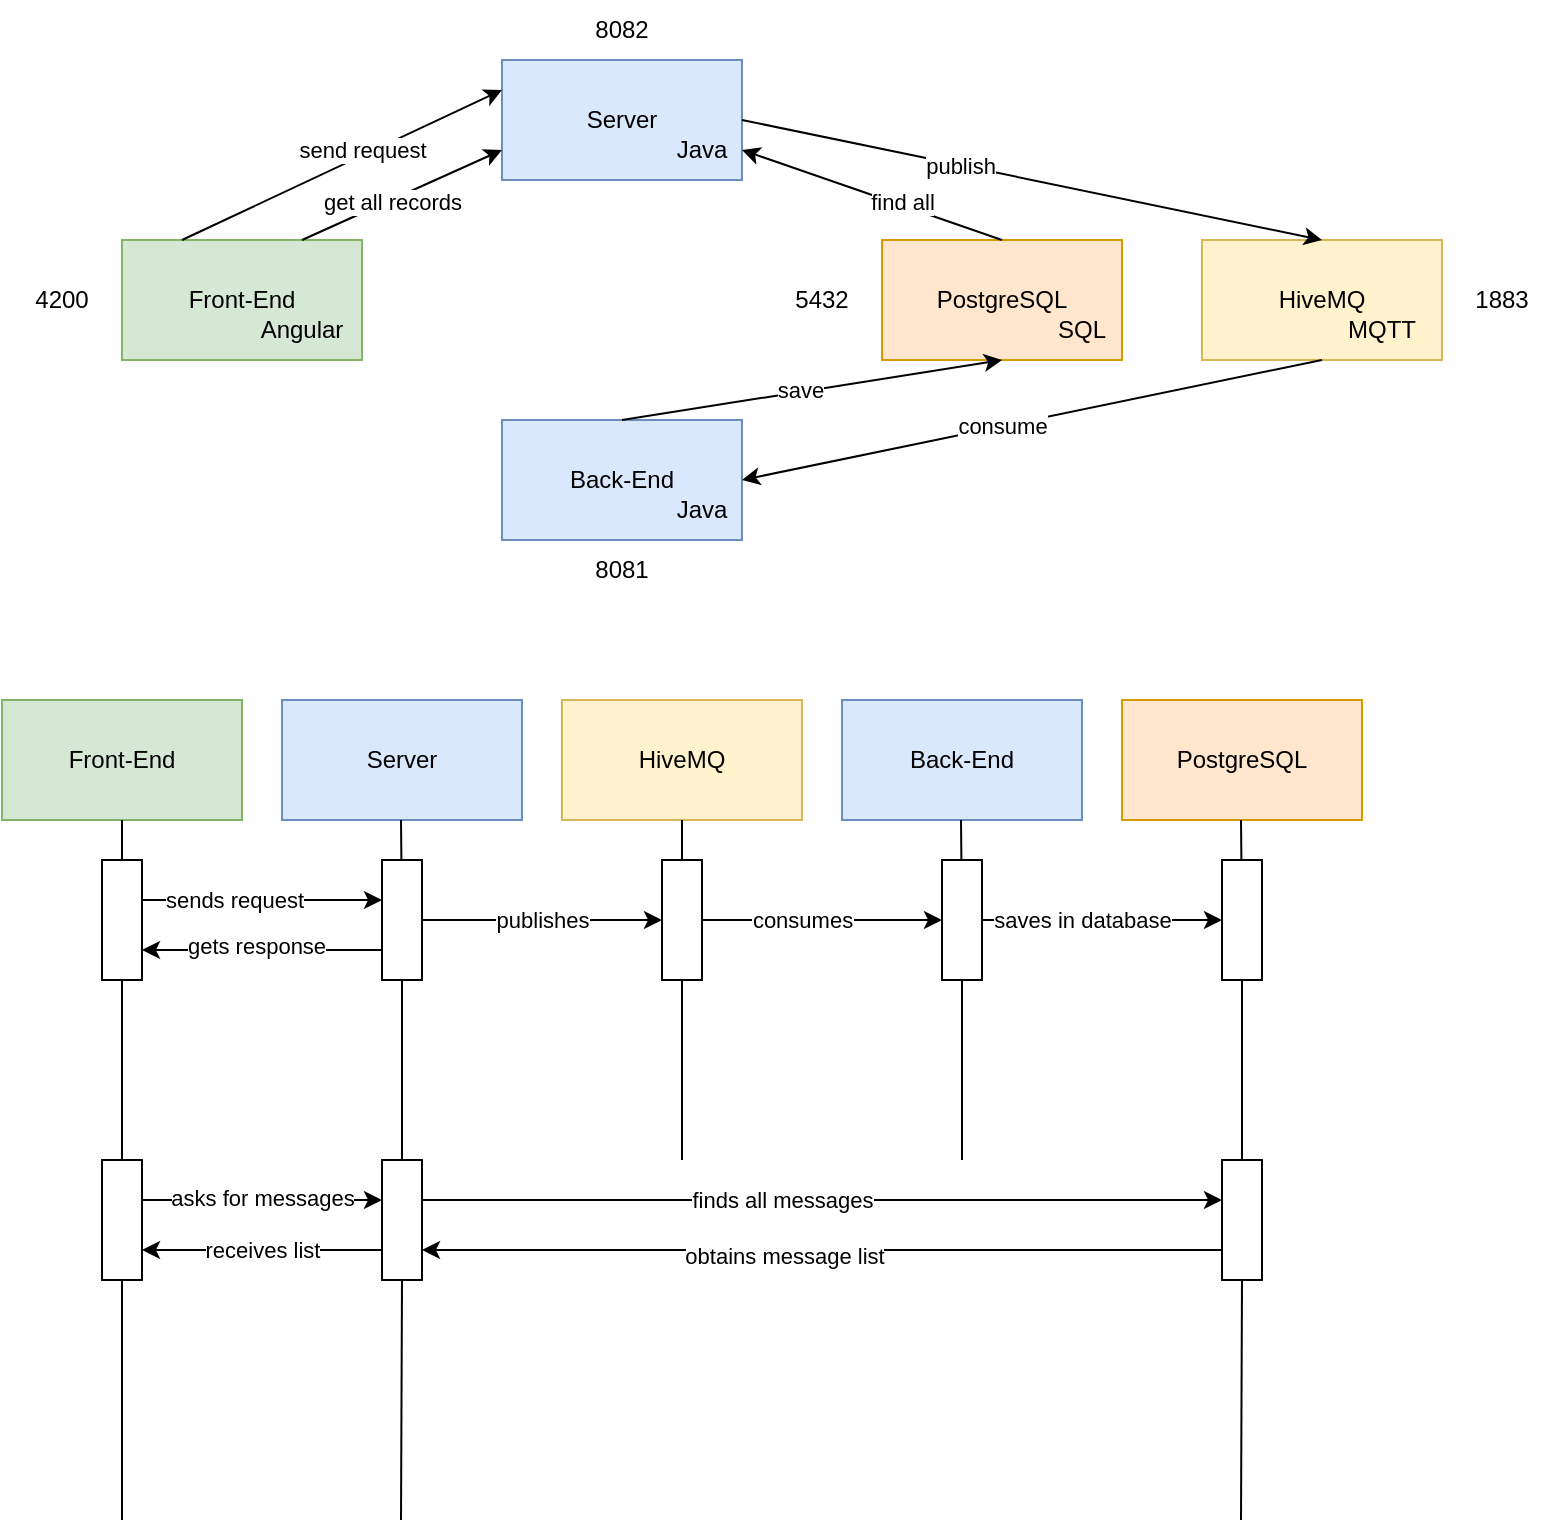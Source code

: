 <mxfile version="23.1.2" type="device">
  <diagram name="Page-1" id="ejfGVUu15t11bRT83_Zl">
    <mxGraphModel dx="1050" dy="530" grid="1" gridSize="10" guides="1" tooltips="1" connect="1" arrows="1" fold="1" page="1" pageScale="1" pageWidth="850" pageHeight="1100" math="0" shadow="0">
      <root>
        <mxCell id="0" />
        <mxCell id="1" parent="0" />
        <mxCell id="SExq5h3y6duk-R8O0aLt-13" value="" style="rounded=0;whiteSpace=wrap;html=1;fillColor=#fff2cc;strokeColor=#d6b656;" parent="1" vertex="1">
          <mxGeometry x="640" y="210" width="120" height="60" as="geometry" />
        </mxCell>
        <mxCell id="SExq5h3y6duk-R8O0aLt-1" value="" style="rounded=0;whiteSpace=wrap;html=1;fillColor=#d5e8d4;strokeColor=#82b366;" parent="1" vertex="1">
          <mxGeometry x="100" y="210" width="120" height="60" as="geometry" />
        </mxCell>
        <mxCell id="SExq5h3y6duk-R8O0aLt-2" value="" style="rounded=0;whiteSpace=wrap;html=1;fillColor=#dae8fc;strokeColor=#6c8ebf;" parent="1" vertex="1">
          <mxGeometry x="290" y="120" width="120" height="60" as="geometry" />
        </mxCell>
        <mxCell id="SExq5h3y6duk-R8O0aLt-3" value="" style="rounded=0;whiteSpace=wrap;html=1;fillColor=#dae8fc;strokeColor=#6c8ebf;" parent="1" vertex="1">
          <mxGeometry x="290" y="300" width="120" height="60" as="geometry" />
        </mxCell>
        <mxCell id="SExq5h3y6duk-R8O0aLt-4" value="Front-End" style="text;html=1;strokeColor=none;fillColor=none;align=center;verticalAlign=middle;whiteSpace=wrap;rounded=0;" parent="1" vertex="1">
          <mxGeometry x="130" y="225" width="60" height="30" as="geometry" />
        </mxCell>
        <mxCell id="SExq5h3y6duk-R8O0aLt-5" value="Server" style="text;html=1;strokeColor=none;fillColor=none;align=center;verticalAlign=middle;whiteSpace=wrap;rounded=0;" parent="1" vertex="1">
          <mxGeometry x="320" y="135" width="60" height="30" as="geometry" />
        </mxCell>
        <mxCell id="SExq5h3y6duk-R8O0aLt-6" value="Back-End" style="text;html=1;strokeColor=none;fillColor=none;align=center;verticalAlign=middle;whiteSpace=wrap;rounded=0;" parent="1" vertex="1">
          <mxGeometry x="320" y="315" width="60" height="30" as="geometry" />
        </mxCell>
        <mxCell id="SExq5h3y6duk-R8O0aLt-7" value="" style="rounded=0;whiteSpace=wrap;html=1;fillColor=#ffe6cc;strokeColor=#d79b00;" parent="1" vertex="1">
          <mxGeometry x="480" y="210" width="120" height="60" as="geometry" />
        </mxCell>
        <mxCell id="SExq5h3y6duk-R8O0aLt-8" value="HiveMQ" style="text;html=1;strokeColor=none;fillColor=none;align=center;verticalAlign=middle;whiteSpace=wrap;rounded=0;" parent="1" vertex="1">
          <mxGeometry x="670" y="225" width="60" height="30" as="geometry" />
        </mxCell>
        <mxCell id="SExq5h3y6duk-R8O0aLt-9" value="" style="endArrow=classic;html=1;rounded=0;exitX=0.25;exitY=0;exitDx=0;exitDy=0;entryX=0;entryY=0.25;entryDx=0;entryDy=0;" parent="1" source="SExq5h3y6duk-R8O0aLt-1" target="SExq5h3y6duk-R8O0aLt-2" edge="1">
          <mxGeometry width="50" height="50" relative="1" as="geometry">
            <mxPoint x="400" y="330" as="sourcePoint" />
            <mxPoint x="450" y="280" as="targetPoint" />
          </mxGeometry>
        </mxCell>
        <mxCell id="SExq5h3y6duk-R8O0aLt-21" value="send request" style="edgeLabel;html=1;align=center;verticalAlign=middle;resizable=0;points=[];" parent="SExq5h3y6duk-R8O0aLt-9" vertex="1" connectable="0">
          <mxGeometry x="-0.062" y="-2" relative="1" as="geometry">
            <mxPoint x="14" y="-12" as="offset" />
          </mxGeometry>
        </mxCell>
        <mxCell id="SExq5h3y6duk-R8O0aLt-10" value="" style="endArrow=classic;html=1;rounded=0;exitX=0.75;exitY=0;exitDx=0;exitDy=0;entryX=0;entryY=0.75;entryDx=0;entryDy=0;" parent="1" source="SExq5h3y6duk-R8O0aLt-1" target="SExq5h3y6duk-R8O0aLt-2" edge="1">
          <mxGeometry width="50" height="50" relative="1" as="geometry">
            <mxPoint x="400" y="330" as="sourcePoint" />
            <mxPoint x="450" y="280" as="targetPoint" />
          </mxGeometry>
        </mxCell>
        <mxCell id="SExq5h3y6duk-R8O0aLt-23" value="get all records" style="edgeLabel;html=1;align=center;verticalAlign=middle;resizable=0;points=[];" parent="SExq5h3y6duk-R8O0aLt-10" vertex="1" connectable="0">
          <mxGeometry x="-0.105" y="-1" relative="1" as="geometry">
            <mxPoint as="offset" />
          </mxGeometry>
        </mxCell>
        <mxCell id="SExq5h3y6duk-R8O0aLt-11" value="" style="endArrow=classic;html=1;rounded=0;exitX=1;exitY=0.5;exitDx=0;exitDy=0;entryX=0.5;entryY=0;entryDx=0;entryDy=0;" parent="1" source="SExq5h3y6duk-R8O0aLt-2" target="SExq5h3y6duk-R8O0aLt-13" edge="1">
          <mxGeometry width="50" height="50" relative="1" as="geometry">
            <mxPoint x="400" y="330" as="sourcePoint" />
            <mxPoint x="690" y="210" as="targetPoint" />
          </mxGeometry>
        </mxCell>
        <mxCell id="SExq5h3y6duk-R8O0aLt-24" value="publish" style="edgeLabel;html=1;align=center;verticalAlign=middle;resizable=0;points=[];" parent="SExq5h3y6duk-R8O0aLt-11" vertex="1" connectable="0">
          <mxGeometry x="-0.249" relative="1" as="geometry">
            <mxPoint as="offset" />
          </mxGeometry>
        </mxCell>
        <mxCell id="SExq5h3y6duk-R8O0aLt-12" value="" style="endArrow=classic;html=1;rounded=0;exitX=0.5;exitY=1;exitDx=0;exitDy=0;entryX=1;entryY=0.5;entryDx=0;entryDy=0;" parent="1" source="SExq5h3y6duk-R8O0aLt-13" target="SExq5h3y6duk-R8O0aLt-3" edge="1">
          <mxGeometry width="50" height="50" relative="1" as="geometry">
            <mxPoint x="400" y="330" as="sourcePoint" />
            <mxPoint x="540" y="390" as="targetPoint" />
          </mxGeometry>
        </mxCell>
        <mxCell id="SExq5h3y6duk-R8O0aLt-25" value="consume" style="edgeLabel;html=1;align=center;verticalAlign=middle;resizable=0;points=[];" parent="SExq5h3y6duk-R8O0aLt-12" vertex="1" connectable="0">
          <mxGeometry x="0.104" y="-1" relative="1" as="geometry">
            <mxPoint y="1" as="offset" />
          </mxGeometry>
        </mxCell>
        <mxCell id="SExq5h3y6duk-R8O0aLt-14" value="PostgreSQL" style="text;html=1;strokeColor=none;fillColor=none;align=center;verticalAlign=middle;whiteSpace=wrap;rounded=0;" parent="1" vertex="1">
          <mxGeometry x="510" y="225" width="60" height="30" as="geometry" />
        </mxCell>
        <mxCell id="SExq5h3y6duk-R8O0aLt-15" value="" style="endArrow=classic;html=1;rounded=0;exitX=0.5;exitY=0;exitDx=0;exitDy=0;entryX=0.5;entryY=1;entryDx=0;entryDy=0;" parent="1" source="SExq5h3y6duk-R8O0aLt-3" target="SExq5h3y6duk-R8O0aLt-7" edge="1">
          <mxGeometry width="50" height="50" relative="1" as="geometry">
            <mxPoint x="400" y="330" as="sourcePoint" />
            <mxPoint x="450" y="280" as="targetPoint" />
          </mxGeometry>
        </mxCell>
        <mxCell id="SExq5h3y6duk-R8O0aLt-18" value="save" style="edgeLabel;html=1;align=center;verticalAlign=middle;resizable=0;points=[];" parent="SExq5h3y6duk-R8O0aLt-15" vertex="1" connectable="0">
          <mxGeometry x="-0.063" y="1" relative="1" as="geometry">
            <mxPoint as="offset" />
          </mxGeometry>
        </mxCell>
        <mxCell id="SExq5h3y6duk-R8O0aLt-16" value="" style="endArrow=classic;html=1;rounded=0;exitX=0.5;exitY=0;exitDx=0;exitDy=0;entryX=1;entryY=0.75;entryDx=0;entryDy=0;" parent="1" source="SExq5h3y6duk-R8O0aLt-7" target="SExq5h3y6duk-R8O0aLt-2" edge="1">
          <mxGeometry width="50" height="50" relative="1" as="geometry">
            <mxPoint x="400" y="330" as="sourcePoint" />
            <mxPoint x="450" y="280" as="targetPoint" />
          </mxGeometry>
        </mxCell>
        <mxCell id="SExq5h3y6duk-R8O0aLt-17" value="find all" style="edgeLabel;html=1;align=center;verticalAlign=middle;resizable=0;points=[];" parent="SExq5h3y6duk-R8O0aLt-16" vertex="1" connectable="0">
          <mxGeometry x="-0.218" y="-2" relative="1" as="geometry">
            <mxPoint as="offset" />
          </mxGeometry>
        </mxCell>
        <mxCell id="SExq5h3y6duk-R8O0aLt-26" value="Java" style="text;html=1;strokeColor=none;fillColor=none;align=center;verticalAlign=middle;whiteSpace=wrap;rounded=0;" parent="1" vertex="1">
          <mxGeometry x="360" y="150" width="60" height="30" as="geometry" />
        </mxCell>
        <mxCell id="SExq5h3y6duk-R8O0aLt-27" value="Java" style="text;html=1;strokeColor=none;fillColor=none;align=center;verticalAlign=middle;whiteSpace=wrap;rounded=0;" parent="1" vertex="1">
          <mxGeometry x="360" y="330" width="60" height="30" as="geometry" />
        </mxCell>
        <mxCell id="SExq5h3y6duk-R8O0aLt-28" value="Angular" style="text;html=1;strokeColor=none;fillColor=none;align=center;verticalAlign=middle;whiteSpace=wrap;rounded=0;" parent="1" vertex="1">
          <mxGeometry x="160" y="240" width="60" height="30" as="geometry" />
        </mxCell>
        <mxCell id="SExq5h3y6duk-R8O0aLt-29" value="MQTT" style="text;html=1;strokeColor=none;fillColor=none;align=center;verticalAlign=middle;whiteSpace=wrap;rounded=0;" parent="1" vertex="1">
          <mxGeometry x="700" y="240" width="60" height="30" as="geometry" />
        </mxCell>
        <mxCell id="SExq5h3y6duk-R8O0aLt-30" value="SQL" style="text;html=1;strokeColor=none;fillColor=none;align=center;verticalAlign=middle;whiteSpace=wrap;rounded=0;" parent="1" vertex="1">
          <mxGeometry x="550" y="240" width="60" height="30" as="geometry" />
        </mxCell>
        <mxCell id="SExq5h3y6duk-R8O0aLt-31" value="4200" style="text;html=1;strokeColor=none;fillColor=none;align=center;verticalAlign=middle;whiteSpace=wrap;rounded=0;" parent="1" vertex="1">
          <mxGeometry x="40" y="225" width="60" height="30" as="geometry" />
        </mxCell>
        <mxCell id="SExq5h3y6duk-R8O0aLt-32" value="8082" style="text;html=1;strokeColor=none;fillColor=none;align=center;verticalAlign=middle;whiteSpace=wrap;rounded=0;" parent="1" vertex="1">
          <mxGeometry x="320" y="90" width="60" height="30" as="geometry" />
        </mxCell>
        <mxCell id="SExq5h3y6duk-R8O0aLt-33" value="8081" style="text;html=1;strokeColor=none;fillColor=none;align=center;verticalAlign=middle;whiteSpace=wrap;rounded=0;" parent="1" vertex="1">
          <mxGeometry x="320" y="360" width="60" height="30" as="geometry" />
        </mxCell>
        <mxCell id="SExq5h3y6duk-R8O0aLt-34" value="5432" style="text;html=1;strokeColor=none;fillColor=none;align=center;verticalAlign=middle;whiteSpace=wrap;rounded=0;" parent="1" vertex="1">
          <mxGeometry x="420" y="225" width="60" height="30" as="geometry" />
        </mxCell>
        <mxCell id="SExq5h3y6duk-R8O0aLt-35" value="1883" style="text;html=1;strokeColor=none;fillColor=none;align=center;verticalAlign=middle;whiteSpace=wrap;rounded=0;" parent="1" vertex="1">
          <mxGeometry x="760" y="225" width="60" height="30" as="geometry" />
        </mxCell>
        <mxCell id="SExq5h3y6duk-R8O0aLt-36" value="" style="rounded=0;whiteSpace=wrap;html=1;fillColor=#d5e8d4;strokeColor=#82b366;" parent="1" vertex="1">
          <mxGeometry x="40" y="440" width="120" height="60" as="geometry" />
        </mxCell>
        <mxCell id="SExq5h3y6duk-R8O0aLt-37" value="Front-End" style="text;html=1;strokeColor=none;fillColor=none;align=center;verticalAlign=middle;whiteSpace=wrap;rounded=0;" parent="1" vertex="1">
          <mxGeometry x="70" y="455" width="60" height="30" as="geometry" />
        </mxCell>
        <mxCell id="SExq5h3y6duk-R8O0aLt-38" value="" style="rounded=0;whiteSpace=wrap;html=1;fillColor=#dae8fc;strokeColor=#6c8ebf;" parent="1" vertex="1">
          <mxGeometry x="180" y="440" width="120" height="60" as="geometry" />
        </mxCell>
        <mxCell id="SExq5h3y6duk-R8O0aLt-39" value="Server" style="text;html=1;strokeColor=none;fillColor=none;align=center;verticalAlign=middle;whiteSpace=wrap;rounded=0;" parent="1" vertex="1">
          <mxGeometry x="210" y="455" width="60" height="30" as="geometry" />
        </mxCell>
        <mxCell id="SExq5h3y6duk-R8O0aLt-40" value="" style="rounded=0;whiteSpace=wrap;html=1;fillColor=#fff2cc;strokeColor=#d6b656;" parent="1" vertex="1">
          <mxGeometry x="320" y="440" width="120" height="60" as="geometry" />
        </mxCell>
        <mxCell id="SExq5h3y6duk-R8O0aLt-41" value="HiveMQ" style="text;html=1;strokeColor=none;fillColor=none;align=center;verticalAlign=middle;whiteSpace=wrap;rounded=0;" parent="1" vertex="1">
          <mxGeometry x="350" y="455" width="60" height="30" as="geometry" />
        </mxCell>
        <mxCell id="SExq5h3y6duk-R8O0aLt-42" value="" style="rounded=0;whiteSpace=wrap;html=1;fillColor=#dae8fc;strokeColor=#6c8ebf;" parent="1" vertex="1">
          <mxGeometry x="460" y="440" width="120" height="60" as="geometry" />
        </mxCell>
        <mxCell id="SExq5h3y6duk-R8O0aLt-43" value="Back-End" style="text;html=1;strokeColor=none;fillColor=none;align=center;verticalAlign=middle;whiteSpace=wrap;rounded=0;" parent="1" vertex="1">
          <mxGeometry x="490" y="455" width="60" height="30" as="geometry" />
        </mxCell>
        <mxCell id="SExq5h3y6duk-R8O0aLt-44" value="" style="rounded=0;whiteSpace=wrap;html=1;fillColor=#ffe6cc;strokeColor=#d79b00;" parent="1" vertex="1">
          <mxGeometry x="600" y="440" width="120" height="60" as="geometry" />
        </mxCell>
        <mxCell id="SExq5h3y6duk-R8O0aLt-45" value="PostgreSQL" style="text;html=1;strokeColor=none;fillColor=none;align=center;verticalAlign=middle;whiteSpace=wrap;rounded=0;" parent="1" vertex="1">
          <mxGeometry x="630" y="455" width="60" height="30" as="geometry" />
        </mxCell>
        <mxCell id="SExq5h3y6duk-R8O0aLt-46" value="" style="endArrow=none;html=1;rounded=0;entryX=0.5;entryY=1;entryDx=0;entryDy=0;" parent="1" source="SExq5h3y6duk-R8O0aLt-64" target="SExq5h3y6duk-R8O0aLt-36" edge="1">
          <mxGeometry width="50" height="50" relative="1" as="geometry">
            <mxPoint x="100" y="850" as="sourcePoint" />
            <mxPoint x="450" y="650" as="targetPoint" />
          </mxGeometry>
        </mxCell>
        <mxCell id="SExq5h3y6duk-R8O0aLt-47" value="" style="endArrow=none;html=1;rounded=0;entryX=0.5;entryY=1;entryDx=0;entryDy=0;" parent="1" source="SExq5h3y6duk-R8O0aLt-52" edge="1">
          <mxGeometry width="50" height="50" relative="1" as="geometry">
            <mxPoint x="239.5" y="850" as="sourcePoint" />
            <mxPoint x="239.5" y="500" as="targetPoint" />
          </mxGeometry>
        </mxCell>
        <mxCell id="SExq5h3y6duk-R8O0aLt-48" value="" style="endArrow=none;html=1;rounded=0;entryX=0.5;entryY=1;entryDx=0;entryDy=0;" parent="1" source="SExq5h3y6duk-R8O0aLt-54" edge="1">
          <mxGeometry width="50" height="50" relative="1" as="geometry">
            <mxPoint x="380" y="850" as="sourcePoint" />
            <mxPoint x="380" y="500" as="targetPoint" />
          </mxGeometry>
        </mxCell>
        <mxCell id="SExq5h3y6duk-R8O0aLt-49" value="" style="endArrow=none;html=1;rounded=0;entryX=0.5;entryY=1;entryDx=0;entryDy=0;" parent="1" source="SExq5h3y6duk-R8O0aLt-56" edge="1">
          <mxGeometry width="50" height="50" relative="1" as="geometry">
            <mxPoint x="519.5" y="850" as="sourcePoint" />
            <mxPoint x="519.5" y="500" as="targetPoint" />
          </mxGeometry>
        </mxCell>
        <mxCell id="SExq5h3y6duk-R8O0aLt-50" value="" style="endArrow=none;html=1;rounded=0;entryX=0.5;entryY=1;entryDx=0;entryDy=0;" parent="1" source="SExq5h3y6duk-R8O0aLt-58" edge="1">
          <mxGeometry width="50" height="50" relative="1" as="geometry">
            <mxPoint x="659.5" y="850" as="sourcePoint" />
            <mxPoint x="659.5" y="500" as="targetPoint" />
          </mxGeometry>
        </mxCell>
        <mxCell id="SExq5h3y6duk-R8O0aLt-51" value="" style="rounded=0;whiteSpace=wrap;html=1;" parent="1" vertex="1">
          <mxGeometry x="90" y="520" width="20" height="60" as="geometry" />
        </mxCell>
        <mxCell id="SExq5h3y6duk-R8O0aLt-53" value="" style="endArrow=none;html=1;rounded=0;entryX=0.5;entryY=1;entryDx=0;entryDy=0;" parent="1" source="SExq5h3y6duk-R8O0aLt-66" target="SExq5h3y6duk-R8O0aLt-52" edge="1">
          <mxGeometry width="50" height="50" relative="1" as="geometry">
            <mxPoint x="239.5" y="850" as="sourcePoint" />
            <mxPoint x="239.5" y="500" as="targetPoint" />
          </mxGeometry>
        </mxCell>
        <mxCell id="SExq5h3y6duk-R8O0aLt-52" value="" style="rounded=0;whiteSpace=wrap;html=1;" parent="1" vertex="1">
          <mxGeometry x="230" y="520" width="20" height="60" as="geometry" />
        </mxCell>
        <mxCell id="SExq5h3y6duk-R8O0aLt-55" value="" style="endArrow=none;html=1;rounded=0;entryX=0.5;entryY=1;entryDx=0;entryDy=0;" parent="1" target="SExq5h3y6duk-R8O0aLt-54" edge="1">
          <mxGeometry width="50" height="50" relative="1" as="geometry">
            <mxPoint x="380" y="670" as="sourcePoint" />
            <mxPoint x="380" y="500" as="targetPoint" />
          </mxGeometry>
        </mxCell>
        <mxCell id="SExq5h3y6duk-R8O0aLt-54" value="" style="rounded=0;whiteSpace=wrap;html=1;" parent="1" vertex="1">
          <mxGeometry x="370" y="520" width="20" height="60" as="geometry" />
        </mxCell>
        <mxCell id="SExq5h3y6duk-R8O0aLt-57" value="" style="endArrow=none;html=1;rounded=0;entryX=0.5;entryY=1;entryDx=0;entryDy=0;" parent="1" target="SExq5h3y6duk-R8O0aLt-56" edge="1">
          <mxGeometry width="50" height="50" relative="1" as="geometry">
            <mxPoint x="520" y="670" as="sourcePoint" />
            <mxPoint x="519.5" y="500" as="targetPoint" />
          </mxGeometry>
        </mxCell>
        <mxCell id="SExq5h3y6duk-R8O0aLt-56" value="" style="rounded=0;whiteSpace=wrap;html=1;" parent="1" vertex="1">
          <mxGeometry x="510" y="520" width="20" height="60" as="geometry" />
        </mxCell>
        <mxCell id="SExq5h3y6duk-R8O0aLt-59" value="" style="endArrow=none;html=1;rounded=0;entryX=0.5;entryY=1;entryDx=0;entryDy=0;" parent="1" source="SExq5h3y6duk-R8O0aLt-71" target="SExq5h3y6duk-R8O0aLt-58" edge="1">
          <mxGeometry width="50" height="50" relative="1" as="geometry">
            <mxPoint x="659.5" y="850" as="sourcePoint" />
            <mxPoint x="659.5" y="500" as="targetPoint" />
          </mxGeometry>
        </mxCell>
        <mxCell id="SExq5h3y6duk-R8O0aLt-58" value="" style="rounded=0;whiteSpace=wrap;html=1;" parent="1" vertex="1">
          <mxGeometry x="650" y="520" width="20" height="60" as="geometry" />
        </mxCell>
        <mxCell id="SExq5h3y6duk-R8O0aLt-60" value="" style="endArrow=classic;html=1;rounded=0;exitX=1;exitY=0.5;exitDx=0;exitDy=0;entryX=0;entryY=0.5;entryDx=0;entryDy=0;" parent="1" edge="1">
          <mxGeometry width="50" height="50" relative="1" as="geometry">
            <mxPoint x="110" y="540" as="sourcePoint" />
            <mxPoint x="230" y="540" as="targetPoint" />
          </mxGeometry>
        </mxCell>
        <mxCell id="SExq5h3y6duk-R8O0aLt-78" value="sends request" style="edgeLabel;html=1;align=center;verticalAlign=middle;resizable=0;points=[];" parent="SExq5h3y6duk-R8O0aLt-60" vertex="1" connectable="0">
          <mxGeometry x="-0.237" relative="1" as="geometry">
            <mxPoint as="offset" />
          </mxGeometry>
        </mxCell>
        <mxCell id="SExq5h3y6duk-R8O0aLt-61" value="" style="endArrow=classic;html=1;rounded=0;exitX=1;exitY=0.5;exitDx=0;exitDy=0;entryX=0;entryY=0.5;entryDx=0;entryDy=0;" parent="1" source="SExq5h3y6duk-R8O0aLt-52" target="SExq5h3y6duk-R8O0aLt-54" edge="1">
          <mxGeometry width="50" height="50" relative="1" as="geometry">
            <mxPoint x="330" y="670" as="sourcePoint" />
            <mxPoint x="380" y="620" as="targetPoint" />
          </mxGeometry>
        </mxCell>
        <mxCell id="SExq5h3y6duk-R8O0aLt-84" value="publishes" style="edgeLabel;html=1;align=center;verticalAlign=middle;resizable=0;points=[];" parent="SExq5h3y6duk-R8O0aLt-61" vertex="1" connectable="0">
          <mxGeometry x="-0.287" y="-1" relative="1" as="geometry">
            <mxPoint x="17" y="-1" as="offset" />
          </mxGeometry>
        </mxCell>
        <mxCell id="SExq5h3y6duk-R8O0aLt-62" value="" style="endArrow=classic;html=1;rounded=0;exitX=1;exitY=0.5;exitDx=0;exitDy=0;entryX=0;entryY=0.5;entryDx=0;entryDy=0;" parent="1" source="SExq5h3y6duk-R8O0aLt-54" target="SExq5h3y6duk-R8O0aLt-56" edge="1">
          <mxGeometry width="50" height="50" relative="1" as="geometry">
            <mxPoint x="330" y="670" as="sourcePoint" />
            <mxPoint x="380" y="620" as="targetPoint" />
          </mxGeometry>
        </mxCell>
        <mxCell id="SExq5h3y6duk-R8O0aLt-85" value="consumes" style="edgeLabel;html=1;align=center;verticalAlign=middle;resizable=0;points=[];" parent="SExq5h3y6duk-R8O0aLt-62" vertex="1" connectable="0">
          <mxGeometry x="-0.337" y="-3" relative="1" as="geometry">
            <mxPoint x="10" y="-3" as="offset" />
          </mxGeometry>
        </mxCell>
        <mxCell id="SExq5h3y6duk-R8O0aLt-63" value="" style="endArrow=classic;html=1;rounded=0;exitX=1;exitY=0.5;exitDx=0;exitDy=0;entryX=0;entryY=0.5;entryDx=0;entryDy=0;" parent="1" source="SExq5h3y6duk-R8O0aLt-56" target="SExq5h3y6duk-R8O0aLt-58" edge="1">
          <mxGeometry width="50" height="50" relative="1" as="geometry">
            <mxPoint x="400" y="560" as="sourcePoint" />
            <mxPoint x="590" y="570" as="targetPoint" />
          </mxGeometry>
        </mxCell>
        <mxCell id="SExq5h3y6duk-R8O0aLt-87" value="saves in database" style="edgeLabel;html=1;align=center;verticalAlign=middle;resizable=0;points=[];" parent="SExq5h3y6duk-R8O0aLt-63" vertex="1" connectable="0">
          <mxGeometry x="-0.47" y="-1" relative="1" as="geometry">
            <mxPoint x="18" y="-1" as="offset" />
          </mxGeometry>
        </mxCell>
        <mxCell id="SExq5h3y6duk-R8O0aLt-65" value="" style="endArrow=none;html=1;rounded=0;entryX=0.5;entryY=1;entryDx=0;entryDy=0;" parent="1" target="SExq5h3y6duk-R8O0aLt-64" edge="1">
          <mxGeometry width="50" height="50" relative="1" as="geometry">
            <mxPoint x="100" y="850" as="sourcePoint" />
            <mxPoint x="100" y="500" as="targetPoint" />
          </mxGeometry>
        </mxCell>
        <mxCell id="SExq5h3y6duk-R8O0aLt-64" value="" style="rounded=0;whiteSpace=wrap;html=1;" parent="1" vertex="1">
          <mxGeometry x="90" y="670" width="20" height="60" as="geometry" />
        </mxCell>
        <mxCell id="SExq5h3y6duk-R8O0aLt-67" value="" style="endArrow=none;html=1;rounded=0;entryX=0.5;entryY=1;entryDx=0;entryDy=0;" parent="1" target="SExq5h3y6duk-R8O0aLt-66" edge="1">
          <mxGeometry width="50" height="50" relative="1" as="geometry">
            <mxPoint x="239.5" y="850" as="sourcePoint" />
            <mxPoint x="240" y="580" as="targetPoint" />
          </mxGeometry>
        </mxCell>
        <mxCell id="SExq5h3y6duk-R8O0aLt-66" value="" style="rounded=0;whiteSpace=wrap;html=1;" parent="1" vertex="1">
          <mxGeometry x="230" y="670" width="20" height="60" as="geometry" />
        </mxCell>
        <mxCell id="SExq5h3y6duk-R8O0aLt-72" value="" style="endArrow=none;html=1;rounded=0;entryX=0.5;entryY=1;entryDx=0;entryDy=0;" parent="1" target="SExq5h3y6duk-R8O0aLt-71" edge="1">
          <mxGeometry width="50" height="50" relative="1" as="geometry">
            <mxPoint x="659.5" y="850" as="sourcePoint" />
            <mxPoint x="660" y="580" as="targetPoint" />
          </mxGeometry>
        </mxCell>
        <mxCell id="SExq5h3y6duk-R8O0aLt-71" value="" style="rounded=0;whiteSpace=wrap;html=1;" parent="1" vertex="1">
          <mxGeometry x="650" y="670" width="20" height="60" as="geometry" />
        </mxCell>
        <mxCell id="SExq5h3y6duk-R8O0aLt-73" value="" style="endArrow=classic;html=1;rounded=0;exitX=1;exitY=0.5;exitDx=0;exitDy=0;entryX=0;entryY=0.5;entryDx=0;entryDy=0;" parent="1" edge="1">
          <mxGeometry width="50" height="50" relative="1" as="geometry">
            <mxPoint x="110" y="690" as="sourcePoint" />
            <mxPoint x="230" y="690" as="targetPoint" />
          </mxGeometry>
        </mxCell>
        <mxCell id="SExq5h3y6duk-R8O0aLt-80" value="asks for messages" style="edgeLabel;html=1;align=center;verticalAlign=middle;resizable=0;points=[];" parent="SExq5h3y6duk-R8O0aLt-73" vertex="1" connectable="0">
          <mxGeometry x="-0.27" y="1" relative="1" as="geometry">
            <mxPoint x="16" as="offset" />
          </mxGeometry>
        </mxCell>
        <mxCell id="SExq5h3y6duk-R8O0aLt-74" value="" style="endArrow=classic;html=1;rounded=0;exitX=1;exitY=0.5;exitDx=0;exitDy=0;entryX=0;entryY=0.5;entryDx=0;entryDy=0;" parent="1" edge="1">
          <mxGeometry width="50" height="50" relative="1" as="geometry">
            <mxPoint x="250" y="690" as="sourcePoint" />
            <mxPoint x="650" y="690" as="targetPoint" />
          </mxGeometry>
        </mxCell>
        <mxCell id="SExq5h3y6duk-R8O0aLt-83" value="finds all messages" style="edgeLabel;html=1;align=center;verticalAlign=middle;resizable=0;points=[];" parent="SExq5h3y6duk-R8O0aLt-74" vertex="1" connectable="0">
          <mxGeometry x="-0.216" y="1" relative="1" as="geometry">
            <mxPoint x="23" y="1" as="offset" />
          </mxGeometry>
        </mxCell>
        <mxCell id="SExq5h3y6duk-R8O0aLt-75" value="" style="endArrow=classic;html=1;rounded=0;exitX=0;exitY=0.75;exitDx=0;exitDy=0;entryX=1;entryY=0.75;entryDx=0;entryDy=0;" parent="1" source="SExq5h3y6duk-R8O0aLt-71" target="SExq5h3y6duk-R8O0aLt-66" edge="1">
          <mxGeometry width="50" height="50" relative="1" as="geometry">
            <mxPoint x="330" y="670" as="sourcePoint" />
            <mxPoint x="380" y="620" as="targetPoint" />
          </mxGeometry>
        </mxCell>
        <mxCell id="SExq5h3y6duk-R8O0aLt-81" value="obtains message list" style="edgeLabel;html=1;align=center;verticalAlign=middle;resizable=0;points=[];" parent="SExq5h3y6duk-R8O0aLt-75" vertex="1" connectable="0">
          <mxGeometry x="0.096" y="3" relative="1" as="geometry">
            <mxPoint as="offset" />
          </mxGeometry>
        </mxCell>
        <mxCell id="SExq5h3y6duk-R8O0aLt-76" value="" style="endArrow=classic;html=1;rounded=0;exitX=0;exitY=0.75;exitDx=0;exitDy=0;entryX=1;entryY=0.75;entryDx=0;entryDy=0;" parent="1" source="SExq5h3y6duk-R8O0aLt-66" target="SExq5h3y6duk-R8O0aLt-64" edge="1">
          <mxGeometry width="50" height="50" relative="1" as="geometry">
            <mxPoint x="330" y="670" as="sourcePoint" />
            <mxPoint x="380" y="620" as="targetPoint" />
          </mxGeometry>
        </mxCell>
        <mxCell id="SExq5h3y6duk-R8O0aLt-82" value="receives list" style="edgeLabel;html=1;align=center;verticalAlign=middle;resizable=0;points=[];" parent="SExq5h3y6duk-R8O0aLt-76" vertex="1" connectable="0">
          <mxGeometry x="0.42" relative="1" as="geometry">
            <mxPoint x="25" as="offset" />
          </mxGeometry>
        </mxCell>
        <mxCell id="SExq5h3y6duk-R8O0aLt-77" value="" style="endArrow=classic;html=1;rounded=0;entryX=1;entryY=0.75;entryDx=0;entryDy=0;exitX=0;exitY=0.75;exitDx=0;exitDy=0;" parent="1" source="SExq5h3y6duk-R8O0aLt-52" target="SExq5h3y6duk-R8O0aLt-51" edge="1">
          <mxGeometry width="50" height="50" relative="1" as="geometry">
            <mxPoint x="330" y="670" as="sourcePoint" />
            <mxPoint x="380" y="620" as="targetPoint" />
          </mxGeometry>
        </mxCell>
        <mxCell id="SExq5h3y6duk-R8O0aLt-79" value="gets response" style="edgeLabel;html=1;align=center;verticalAlign=middle;resizable=0;points=[];" parent="SExq5h3y6duk-R8O0aLt-77" vertex="1" connectable="0">
          <mxGeometry x="0.053" y="-2" relative="1" as="geometry">
            <mxPoint as="offset" />
          </mxGeometry>
        </mxCell>
      </root>
    </mxGraphModel>
  </diagram>
</mxfile>
